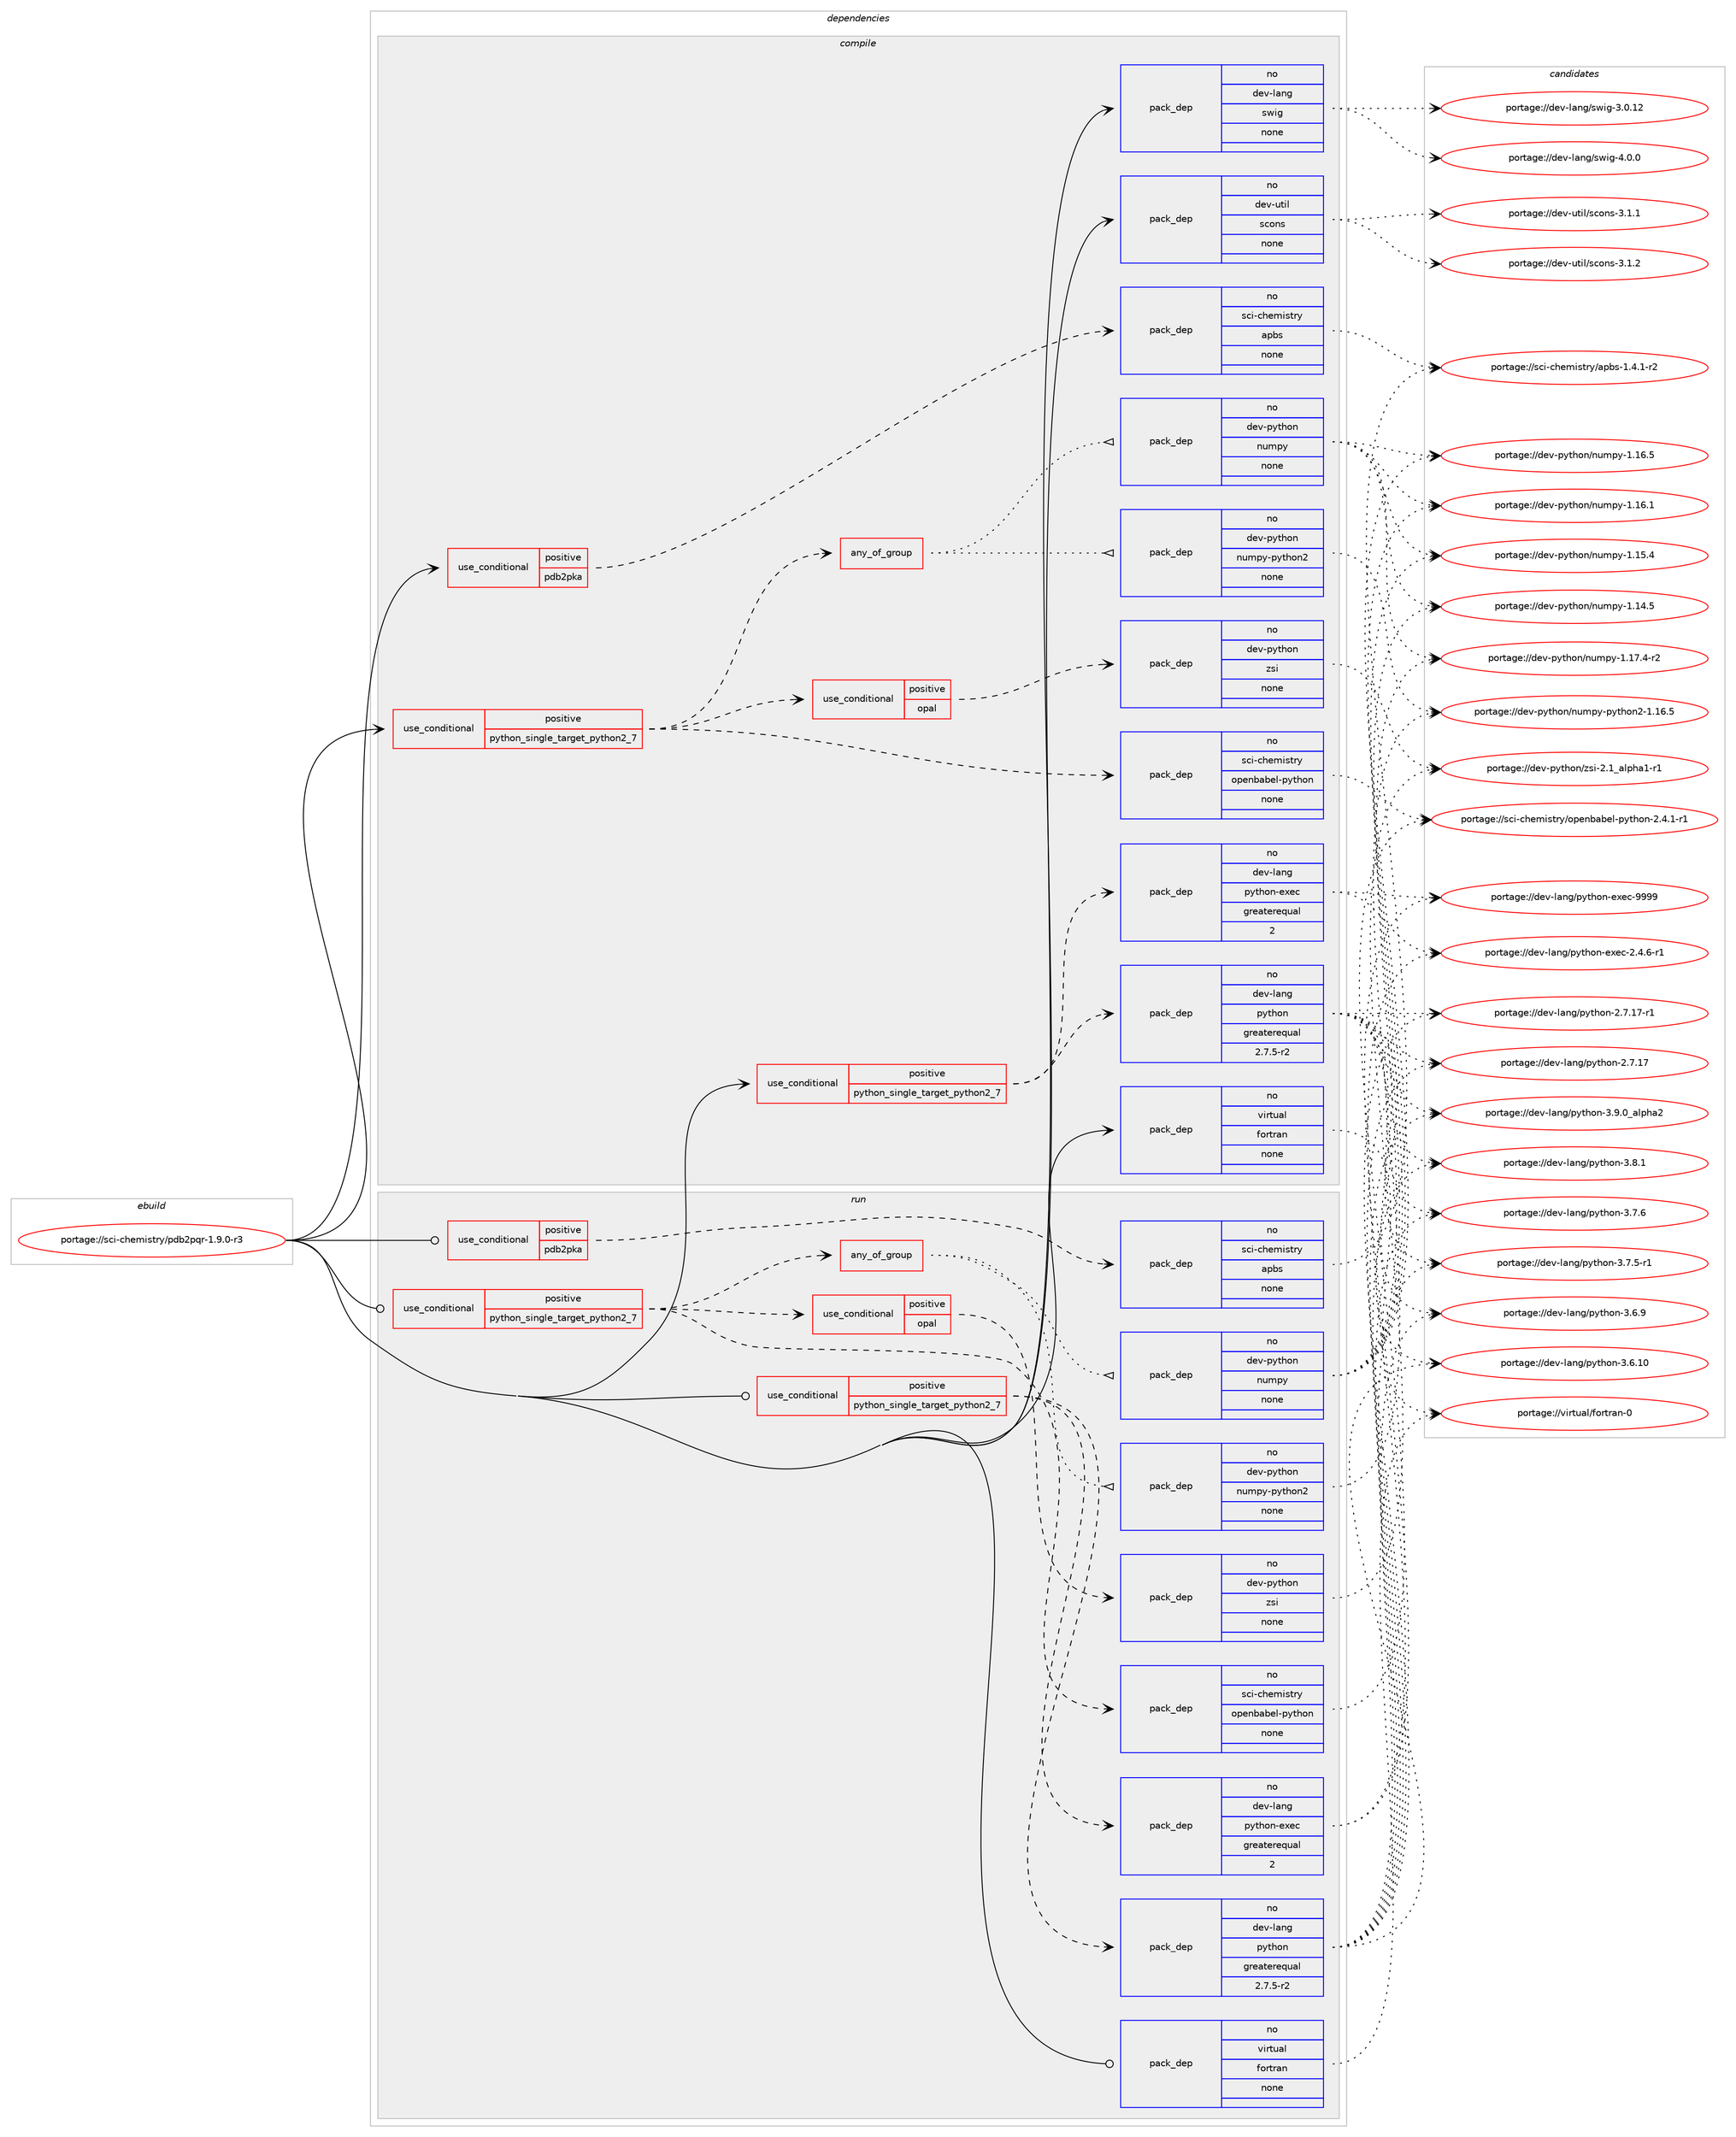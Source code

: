 digraph prolog {

# *************
# Graph options
# *************

newrank=true;
concentrate=true;
compound=true;
graph [rankdir=LR,fontname=Helvetica,fontsize=10,ranksep=1.5];#, ranksep=2.5, nodesep=0.2];
edge  [arrowhead=vee];
node  [fontname=Helvetica,fontsize=10];

# **********
# The ebuild
# **********

subgraph cluster_leftcol {
color=gray;
rank=same;
label=<<i>ebuild</i>>;
id [label="portage://sci-chemistry/pdb2pqr-1.9.0-r3", color=red, width=4, href="../sci-chemistry/pdb2pqr-1.9.0-r3.svg"];
}

# ****************
# The dependencies
# ****************

subgraph cluster_midcol {
color=gray;
label=<<i>dependencies</i>>;
subgraph cluster_compile {
fillcolor="#eeeeee";
style=filled;
label=<<i>compile</i>>;
subgraph cond17552 {
dependency88630 [label=<<TABLE BORDER="0" CELLBORDER="1" CELLSPACING="0" CELLPADDING="4"><TR><TD ROWSPAN="3" CELLPADDING="10">use_conditional</TD></TR><TR><TD>positive</TD></TR><TR><TD>pdb2pka</TD></TR></TABLE>>, shape=none, color=red];
subgraph pack69500 {
dependency88631 [label=<<TABLE BORDER="0" CELLBORDER="1" CELLSPACING="0" CELLPADDING="4" WIDTH="220"><TR><TD ROWSPAN="6" CELLPADDING="30">pack_dep</TD></TR><TR><TD WIDTH="110">no</TD></TR><TR><TD>sci-chemistry</TD></TR><TR><TD>apbs</TD></TR><TR><TD>none</TD></TR><TR><TD></TD></TR></TABLE>>, shape=none, color=blue];
}
dependency88630:e -> dependency88631:w [weight=20,style="dashed",arrowhead="vee"];
}
id:e -> dependency88630:w [weight=20,style="solid",arrowhead="vee"];
subgraph cond17553 {
dependency88632 [label=<<TABLE BORDER="0" CELLBORDER="1" CELLSPACING="0" CELLPADDING="4"><TR><TD ROWSPAN="3" CELLPADDING="10">use_conditional</TD></TR><TR><TD>positive</TD></TR><TR><TD>python_single_target_python2_7</TD></TR></TABLE>>, shape=none, color=red];
subgraph any1505 {
dependency88633 [label=<<TABLE BORDER="0" CELLBORDER="1" CELLSPACING="0" CELLPADDING="4"><TR><TD CELLPADDING="10">any_of_group</TD></TR></TABLE>>, shape=none, color=red];subgraph pack69501 {
dependency88634 [label=<<TABLE BORDER="0" CELLBORDER="1" CELLSPACING="0" CELLPADDING="4" WIDTH="220"><TR><TD ROWSPAN="6" CELLPADDING="30">pack_dep</TD></TR><TR><TD WIDTH="110">no</TD></TR><TR><TD>dev-python</TD></TR><TR><TD>numpy-python2</TD></TR><TR><TD>none</TD></TR><TR><TD></TD></TR></TABLE>>, shape=none, color=blue];
}
dependency88633:e -> dependency88634:w [weight=20,style="dotted",arrowhead="oinv"];
subgraph pack69502 {
dependency88635 [label=<<TABLE BORDER="0" CELLBORDER="1" CELLSPACING="0" CELLPADDING="4" WIDTH="220"><TR><TD ROWSPAN="6" CELLPADDING="30">pack_dep</TD></TR><TR><TD WIDTH="110">no</TD></TR><TR><TD>dev-python</TD></TR><TR><TD>numpy</TD></TR><TR><TD>none</TD></TR><TR><TD></TD></TR></TABLE>>, shape=none, color=blue];
}
dependency88633:e -> dependency88635:w [weight=20,style="dotted",arrowhead="oinv"];
}
dependency88632:e -> dependency88633:w [weight=20,style="dashed",arrowhead="vee"];
subgraph pack69503 {
dependency88636 [label=<<TABLE BORDER="0" CELLBORDER="1" CELLSPACING="0" CELLPADDING="4" WIDTH="220"><TR><TD ROWSPAN="6" CELLPADDING="30">pack_dep</TD></TR><TR><TD WIDTH="110">no</TD></TR><TR><TD>sci-chemistry</TD></TR><TR><TD>openbabel-python</TD></TR><TR><TD>none</TD></TR><TR><TD></TD></TR></TABLE>>, shape=none, color=blue];
}
dependency88632:e -> dependency88636:w [weight=20,style="dashed",arrowhead="vee"];
subgraph cond17554 {
dependency88637 [label=<<TABLE BORDER="0" CELLBORDER="1" CELLSPACING="0" CELLPADDING="4"><TR><TD ROWSPAN="3" CELLPADDING="10">use_conditional</TD></TR><TR><TD>positive</TD></TR><TR><TD>opal</TD></TR></TABLE>>, shape=none, color=red];
subgraph pack69504 {
dependency88638 [label=<<TABLE BORDER="0" CELLBORDER="1" CELLSPACING="0" CELLPADDING="4" WIDTH="220"><TR><TD ROWSPAN="6" CELLPADDING="30">pack_dep</TD></TR><TR><TD WIDTH="110">no</TD></TR><TR><TD>dev-python</TD></TR><TR><TD>zsi</TD></TR><TR><TD>none</TD></TR><TR><TD></TD></TR></TABLE>>, shape=none, color=blue];
}
dependency88637:e -> dependency88638:w [weight=20,style="dashed",arrowhead="vee"];
}
dependency88632:e -> dependency88637:w [weight=20,style="dashed",arrowhead="vee"];
}
id:e -> dependency88632:w [weight=20,style="solid",arrowhead="vee"];
subgraph cond17555 {
dependency88639 [label=<<TABLE BORDER="0" CELLBORDER="1" CELLSPACING="0" CELLPADDING="4"><TR><TD ROWSPAN="3" CELLPADDING="10">use_conditional</TD></TR><TR><TD>positive</TD></TR><TR><TD>python_single_target_python2_7</TD></TR></TABLE>>, shape=none, color=red];
subgraph pack69505 {
dependency88640 [label=<<TABLE BORDER="0" CELLBORDER="1" CELLSPACING="0" CELLPADDING="4" WIDTH="220"><TR><TD ROWSPAN="6" CELLPADDING="30">pack_dep</TD></TR><TR><TD WIDTH="110">no</TD></TR><TR><TD>dev-lang</TD></TR><TR><TD>python</TD></TR><TR><TD>greaterequal</TD></TR><TR><TD>2.7.5-r2</TD></TR></TABLE>>, shape=none, color=blue];
}
dependency88639:e -> dependency88640:w [weight=20,style="dashed",arrowhead="vee"];
subgraph pack69506 {
dependency88641 [label=<<TABLE BORDER="0" CELLBORDER="1" CELLSPACING="0" CELLPADDING="4" WIDTH="220"><TR><TD ROWSPAN="6" CELLPADDING="30">pack_dep</TD></TR><TR><TD WIDTH="110">no</TD></TR><TR><TD>dev-lang</TD></TR><TR><TD>python-exec</TD></TR><TR><TD>greaterequal</TD></TR><TR><TD>2</TD></TR></TABLE>>, shape=none, color=blue];
}
dependency88639:e -> dependency88641:w [weight=20,style="dashed",arrowhead="vee"];
}
id:e -> dependency88639:w [weight=20,style="solid",arrowhead="vee"];
subgraph pack69507 {
dependency88642 [label=<<TABLE BORDER="0" CELLBORDER="1" CELLSPACING="0" CELLPADDING="4" WIDTH="220"><TR><TD ROWSPAN="6" CELLPADDING="30">pack_dep</TD></TR><TR><TD WIDTH="110">no</TD></TR><TR><TD>dev-lang</TD></TR><TR><TD>swig</TD></TR><TR><TD>none</TD></TR><TR><TD></TD></TR></TABLE>>, shape=none, color=blue];
}
id:e -> dependency88642:w [weight=20,style="solid",arrowhead="vee"];
subgraph pack69508 {
dependency88643 [label=<<TABLE BORDER="0" CELLBORDER="1" CELLSPACING="0" CELLPADDING="4" WIDTH="220"><TR><TD ROWSPAN="6" CELLPADDING="30">pack_dep</TD></TR><TR><TD WIDTH="110">no</TD></TR><TR><TD>dev-util</TD></TR><TR><TD>scons</TD></TR><TR><TD>none</TD></TR><TR><TD></TD></TR></TABLE>>, shape=none, color=blue];
}
id:e -> dependency88643:w [weight=20,style="solid",arrowhead="vee"];
subgraph pack69509 {
dependency88644 [label=<<TABLE BORDER="0" CELLBORDER="1" CELLSPACING="0" CELLPADDING="4" WIDTH="220"><TR><TD ROWSPAN="6" CELLPADDING="30">pack_dep</TD></TR><TR><TD WIDTH="110">no</TD></TR><TR><TD>virtual</TD></TR><TR><TD>fortran</TD></TR><TR><TD>none</TD></TR><TR><TD></TD></TR></TABLE>>, shape=none, color=blue];
}
id:e -> dependency88644:w [weight=20,style="solid",arrowhead="vee"];
}
subgraph cluster_compileandrun {
fillcolor="#eeeeee";
style=filled;
label=<<i>compile and run</i>>;
}
subgraph cluster_run {
fillcolor="#eeeeee";
style=filled;
label=<<i>run</i>>;
subgraph cond17556 {
dependency88645 [label=<<TABLE BORDER="0" CELLBORDER="1" CELLSPACING="0" CELLPADDING="4"><TR><TD ROWSPAN="3" CELLPADDING="10">use_conditional</TD></TR><TR><TD>positive</TD></TR><TR><TD>pdb2pka</TD></TR></TABLE>>, shape=none, color=red];
subgraph pack69510 {
dependency88646 [label=<<TABLE BORDER="0" CELLBORDER="1" CELLSPACING="0" CELLPADDING="4" WIDTH="220"><TR><TD ROWSPAN="6" CELLPADDING="30">pack_dep</TD></TR><TR><TD WIDTH="110">no</TD></TR><TR><TD>sci-chemistry</TD></TR><TR><TD>apbs</TD></TR><TR><TD>none</TD></TR><TR><TD></TD></TR></TABLE>>, shape=none, color=blue];
}
dependency88645:e -> dependency88646:w [weight=20,style="dashed",arrowhead="vee"];
}
id:e -> dependency88645:w [weight=20,style="solid",arrowhead="odot"];
subgraph cond17557 {
dependency88647 [label=<<TABLE BORDER="0" CELLBORDER="1" CELLSPACING="0" CELLPADDING="4"><TR><TD ROWSPAN="3" CELLPADDING="10">use_conditional</TD></TR><TR><TD>positive</TD></TR><TR><TD>python_single_target_python2_7</TD></TR></TABLE>>, shape=none, color=red];
subgraph any1506 {
dependency88648 [label=<<TABLE BORDER="0" CELLBORDER="1" CELLSPACING="0" CELLPADDING="4"><TR><TD CELLPADDING="10">any_of_group</TD></TR></TABLE>>, shape=none, color=red];subgraph pack69511 {
dependency88649 [label=<<TABLE BORDER="0" CELLBORDER="1" CELLSPACING="0" CELLPADDING="4" WIDTH="220"><TR><TD ROWSPAN="6" CELLPADDING="30">pack_dep</TD></TR><TR><TD WIDTH="110">no</TD></TR><TR><TD>dev-python</TD></TR><TR><TD>numpy-python2</TD></TR><TR><TD>none</TD></TR><TR><TD></TD></TR></TABLE>>, shape=none, color=blue];
}
dependency88648:e -> dependency88649:w [weight=20,style="dotted",arrowhead="oinv"];
subgraph pack69512 {
dependency88650 [label=<<TABLE BORDER="0" CELLBORDER="1" CELLSPACING="0" CELLPADDING="4" WIDTH="220"><TR><TD ROWSPAN="6" CELLPADDING="30">pack_dep</TD></TR><TR><TD WIDTH="110">no</TD></TR><TR><TD>dev-python</TD></TR><TR><TD>numpy</TD></TR><TR><TD>none</TD></TR><TR><TD></TD></TR></TABLE>>, shape=none, color=blue];
}
dependency88648:e -> dependency88650:w [weight=20,style="dotted",arrowhead="oinv"];
}
dependency88647:e -> dependency88648:w [weight=20,style="dashed",arrowhead="vee"];
subgraph pack69513 {
dependency88651 [label=<<TABLE BORDER="0" CELLBORDER="1" CELLSPACING="0" CELLPADDING="4" WIDTH="220"><TR><TD ROWSPAN="6" CELLPADDING="30">pack_dep</TD></TR><TR><TD WIDTH="110">no</TD></TR><TR><TD>sci-chemistry</TD></TR><TR><TD>openbabel-python</TD></TR><TR><TD>none</TD></TR><TR><TD></TD></TR></TABLE>>, shape=none, color=blue];
}
dependency88647:e -> dependency88651:w [weight=20,style="dashed",arrowhead="vee"];
subgraph cond17558 {
dependency88652 [label=<<TABLE BORDER="0" CELLBORDER="1" CELLSPACING="0" CELLPADDING="4"><TR><TD ROWSPAN="3" CELLPADDING="10">use_conditional</TD></TR><TR><TD>positive</TD></TR><TR><TD>opal</TD></TR></TABLE>>, shape=none, color=red];
subgraph pack69514 {
dependency88653 [label=<<TABLE BORDER="0" CELLBORDER="1" CELLSPACING="0" CELLPADDING="4" WIDTH="220"><TR><TD ROWSPAN="6" CELLPADDING="30">pack_dep</TD></TR><TR><TD WIDTH="110">no</TD></TR><TR><TD>dev-python</TD></TR><TR><TD>zsi</TD></TR><TR><TD>none</TD></TR><TR><TD></TD></TR></TABLE>>, shape=none, color=blue];
}
dependency88652:e -> dependency88653:w [weight=20,style="dashed",arrowhead="vee"];
}
dependency88647:e -> dependency88652:w [weight=20,style="dashed",arrowhead="vee"];
}
id:e -> dependency88647:w [weight=20,style="solid",arrowhead="odot"];
subgraph cond17559 {
dependency88654 [label=<<TABLE BORDER="0" CELLBORDER="1" CELLSPACING="0" CELLPADDING="4"><TR><TD ROWSPAN="3" CELLPADDING="10">use_conditional</TD></TR><TR><TD>positive</TD></TR><TR><TD>python_single_target_python2_7</TD></TR></TABLE>>, shape=none, color=red];
subgraph pack69515 {
dependency88655 [label=<<TABLE BORDER="0" CELLBORDER="1" CELLSPACING="0" CELLPADDING="4" WIDTH="220"><TR><TD ROWSPAN="6" CELLPADDING="30">pack_dep</TD></TR><TR><TD WIDTH="110">no</TD></TR><TR><TD>dev-lang</TD></TR><TR><TD>python</TD></TR><TR><TD>greaterequal</TD></TR><TR><TD>2.7.5-r2</TD></TR></TABLE>>, shape=none, color=blue];
}
dependency88654:e -> dependency88655:w [weight=20,style="dashed",arrowhead="vee"];
subgraph pack69516 {
dependency88656 [label=<<TABLE BORDER="0" CELLBORDER="1" CELLSPACING="0" CELLPADDING="4" WIDTH="220"><TR><TD ROWSPAN="6" CELLPADDING="30">pack_dep</TD></TR><TR><TD WIDTH="110">no</TD></TR><TR><TD>dev-lang</TD></TR><TR><TD>python-exec</TD></TR><TR><TD>greaterequal</TD></TR><TR><TD>2</TD></TR></TABLE>>, shape=none, color=blue];
}
dependency88654:e -> dependency88656:w [weight=20,style="dashed",arrowhead="vee"];
}
id:e -> dependency88654:w [weight=20,style="solid",arrowhead="odot"];
subgraph pack69517 {
dependency88657 [label=<<TABLE BORDER="0" CELLBORDER="1" CELLSPACING="0" CELLPADDING="4" WIDTH="220"><TR><TD ROWSPAN="6" CELLPADDING="30">pack_dep</TD></TR><TR><TD WIDTH="110">no</TD></TR><TR><TD>virtual</TD></TR><TR><TD>fortran</TD></TR><TR><TD>none</TD></TR><TR><TD></TD></TR></TABLE>>, shape=none, color=blue];
}
id:e -> dependency88657:w [weight=20,style="solid",arrowhead="odot"];
}
}

# **************
# The candidates
# **************

subgraph cluster_choices {
rank=same;
color=gray;
label=<<i>candidates</i>>;

subgraph choice69500 {
color=black;
nodesep=1;
choice1159910545991041011091051151161141214797112981154549465246494511450 [label="portage://sci-chemistry/apbs-1.4.1-r2", color=red, width=4,href="../sci-chemistry/apbs-1.4.1-r2.svg"];
dependency88631:e -> choice1159910545991041011091051151161141214797112981154549465246494511450:w [style=dotted,weight="100"];
}
subgraph choice69501 {
color=black;
nodesep=1;
choice1001011184511212111610411111047110117109112121451121211161041111105045494649544653 [label="portage://dev-python/numpy-python2-1.16.5", color=red, width=4,href="../dev-python/numpy-python2-1.16.5.svg"];
dependency88634:e -> choice1001011184511212111610411111047110117109112121451121211161041111105045494649544653:w [style=dotted,weight="100"];
}
subgraph choice69502 {
color=black;
nodesep=1;
choice1001011184511212111610411111047110117109112121454946495546524511450 [label="portage://dev-python/numpy-1.17.4-r2", color=red, width=4,href="../dev-python/numpy-1.17.4-r2.svg"];
choice100101118451121211161041111104711011710911212145494649544653 [label="portage://dev-python/numpy-1.16.5", color=red, width=4,href="../dev-python/numpy-1.16.5.svg"];
choice100101118451121211161041111104711011710911212145494649544649 [label="portage://dev-python/numpy-1.16.1", color=red, width=4,href="../dev-python/numpy-1.16.1.svg"];
choice100101118451121211161041111104711011710911212145494649534652 [label="portage://dev-python/numpy-1.15.4", color=red, width=4,href="../dev-python/numpy-1.15.4.svg"];
choice100101118451121211161041111104711011710911212145494649524653 [label="portage://dev-python/numpy-1.14.5", color=red, width=4,href="../dev-python/numpy-1.14.5.svg"];
dependency88635:e -> choice1001011184511212111610411111047110117109112121454946495546524511450:w [style=dotted,weight="100"];
dependency88635:e -> choice100101118451121211161041111104711011710911212145494649544653:w [style=dotted,weight="100"];
dependency88635:e -> choice100101118451121211161041111104711011710911212145494649544649:w [style=dotted,weight="100"];
dependency88635:e -> choice100101118451121211161041111104711011710911212145494649534652:w [style=dotted,weight="100"];
dependency88635:e -> choice100101118451121211161041111104711011710911212145494649524653:w [style=dotted,weight="100"];
}
subgraph choice69503 {
color=black;
nodesep=1;
choice11599105459910410110910511511611412147111112101110989798101108451121211161041111104550465246494511449 [label="portage://sci-chemistry/openbabel-python-2.4.1-r1", color=red, width=4,href="../sci-chemistry/openbabel-python-2.4.1-r1.svg"];
dependency88636:e -> choice11599105459910410110910511511611412147111112101110989798101108451121211161041111104550465246494511449:w [style=dotted,weight="100"];
}
subgraph choice69504 {
color=black;
nodesep=1;
choice100101118451121211161041111104712211510545504649959710811210497494511449 [label="portage://dev-python/zsi-2.1_alpha1-r1", color=red, width=4,href="../dev-python/zsi-2.1_alpha1-r1.svg"];
dependency88638:e -> choice100101118451121211161041111104712211510545504649959710811210497494511449:w [style=dotted,weight="100"];
}
subgraph choice69505 {
color=black;
nodesep=1;
choice10010111845108971101034711212111610411111045514657464895971081121049750 [label="portage://dev-lang/python-3.9.0_alpha2", color=red, width=4,href="../dev-lang/python-3.9.0_alpha2.svg"];
choice100101118451089711010347112121116104111110455146564649 [label="portage://dev-lang/python-3.8.1", color=red, width=4,href="../dev-lang/python-3.8.1.svg"];
choice100101118451089711010347112121116104111110455146554654 [label="portage://dev-lang/python-3.7.6", color=red, width=4,href="../dev-lang/python-3.7.6.svg"];
choice1001011184510897110103471121211161041111104551465546534511449 [label="portage://dev-lang/python-3.7.5-r1", color=red, width=4,href="../dev-lang/python-3.7.5-r1.svg"];
choice100101118451089711010347112121116104111110455146544657 [label="portage://dev-lang/python-3.6.9", color=red, width=4,href="../dev-lang/python-3.6.9.svg"];
choice10010111845108971101034711212111610411111045514654464948 [label="portage://dev-lang/python-3.6.10", color=red, width=4,href="../dev-lang/python-3.6.10.svg"];
choice100101118451089711010347112121116104111110455046554649554511449 [label="portage://dev-lang/python-2.7.17-r1", color=red, width=4,href="../dev-lang/python-2.7.17-r1.svg"];
choice10010111845108971101034711212111610411111045504655464955 [label="portage://dev-lang/python-2.7.17", color=red, width=4,href="../dev-lang/python-2.7.17.svg"];
dependency88640:e -> choice10010111845108971101034711212111610411111045514657464895971081121049750:w [style=dotted,weight="100"];
dependency88640:e -> choice100101118451089711010347112121116104111110455146564649:w [style=dotted,weight="100"];
dependency88640:e -> choice100101118451089711010347112121116104111110455146554654:w [style=dotted,weight="100"];
dependency88640:e -> choice1001011184510897110103471121211161041111104551465546534511449:w [style=dotted,weight="100"];
dependency88640:e -> choice100101118451089711010347112121116104111110455146544657:w [style=dotted,weight="100"];
dependency88640:e -> choice10010111845108971101034711212111610411111045514654464948:w [style=dotted,weight="100"];
dependency88640:e -> choice100101118451089711010347112121116104111110455046554649554511449:w [style=dotted,weight="100"];
dependency88640:e -> choice10010111845108971101034711212111610411111045504655464955:w [style=dotted,weight="100"];
}
subgraph choice69506 {
color=black;
nodesep=1;
choice10010111845108971101034711212111610411111045101120101994557575757 [label="portage://dev-lang/python-exec-9999", color=red, width=4,href="../dev-lang/python-exec-9999.svg"];
choice10010111845108971101034711212111610411111045101120101994550465246544511449 [label="portage://dev-lang/python-exec-2.4.6-r1", color=red, width=4,href="../dev-lang/python-exec-2.4.6-r1.svg"];
dependency88641:e -> choice10010111845108971101034711212111610411111045101120101994557575757:w [style=dotted,weight="100"];
dependency88641:e -> choice10010111845108971101034711212111610411111045101120101994550465246544511449:w [style=dotted,weight="100"];
}
subgraph choice69507 {
color=black;
nodesep=1;
choice100101118451089711010347115119105103455246484648 [label="portage://dev-lang/swig-4.0.0", color=red, width=4,href="../dev-lang/swig-4.0.0.svg"];
choice10010111845108971101034711511910510345514648464950 [label="portage://dev-lang/swig-3.0.12", color=red, width=4,href="../dev-lang/swig-3.0.12.svg"];
dependency88642:e -> choice100101118451089711010347115119105103455246484648:w [style=dotted,weight="100"];
dependency88642:e -> choice10010111845108971101034711511910510345514648464950:w [style=dotted,weight="100"];
}
subgraph choice69508 {
color=black;
nodesep=1;
choice100101118451171161051084711599111110115455146494650 [label="portage://dev-util/scons-3.1.2", color=red, width=4,href="../dev-util/scons-3.1.2.svg"];
choice100101118451171161051084711599111110115455146494649 [label="portage://dev-util/scons-3.1.1", color=red, width=4,href="../dev-util/scons-3.1.1.svg"];
dependency88643:e -> choice100101118451171161051084711599111110115455146494650:w [style=dotted,weight="100"];
dependency88643:e -> choice100101118451171161051084711599111110115455146494649:w [style=dotted,weight="100"];
}
subgraph choice69509 {
color=black;
nodesep=1;
choice1181051141161179710847102111114116114971104548 [label="portage://virtual/fortran-0", color=red, width=4,href="../virtual/fortran-0.svg"];
dependency88644:e -> choice1181051141161179710847102111114116114971104548:w [style=dotted,weight="100"];
}
subgraph choice69510 {
color=black;
nodesep=1;
choice1159910545991041011091051151161141214797112981154549465246494511450 [label="portage://sci-chemistry/apbs-1.4.1-r2", color=red, width=4,href="../sci-chemistry/apbs-1.4.1-r2.svg"];
dependency88646:e -> choice1159910545991041011091051151161141214797112981154549465246494511450:w [style=dotted,weight="100"];
}
subgraph choice69511 {
color=black;
nodesep=1;
choice1001011184511212111610411111047110117109112121451121211161041111105045494649544653 [label="portage://dev-python/numpy-python2-1.16.5", color=red, width=4,href="../dev-python/numpy-python2-1.16.5.svg"];
dependency88649:e -> choice1001011184511212111610411111047110117109112121451121211161041111105045494649544653:w [style=dotted,weight="100"];
}
subgraph choice69512 {
color=black;
nodesep=1;
choice1001011184511212111610411111047110117109112121454946495546524511450 [label="portage://dev-python/numpy-1.17.4-r2", color=red, width=4,href="../dev-python/numpy-1.17.4-r2.svg"];
choice100101118451121211161041111104711011710911212145494649544653 [label="portage://dev-python/numpy-1.16.5", color=red, width=4,href="../dev-python/numpy-1.16.5.svg"];
choice100101118451121211161041111104711011710911212145494649544649 [label="portage://dev-python/numpy-1.16.1", color=red, width=4,href="../dev-python/numpy-1.16.1.svg"];
choice100101118451121211161041111104711011710911212145494649534652 [label="portage://dev-python/numpy-1.15.4", color=red, width=4,href="../dev-python/numpy-1.15.4.svg"];
choice100101118451121211161041111104711011710911212145494649524653 [label="portage://dev-python/numpy-1.14.5", color=red, width=4,href="../dev-python/numpy-1.14.5.svg"];
dependency88650:e -> choice1001011184511212111610411111047110117109112121454946495546524511450:w [style=dotted,weight="100"];
dependency88650:e -> choice100101118451121211161041111104711011710911212145494649544653:w [style=dotted,weight="100"];
dependency88650:e -> choice100101118451121211161041111104711011710911212145494649544649:w [style=dotted,weight="100"];
dependency88650:e -> choice100101118451121211161041111104711011710911212145494649534652:w [style=dotted,weight="100"];
dependency88650:e -> choice100101118451121211161041111104711011710911212145494649524653:w [style=dotted,weight="100"];
}
subgraph choice69513 {
color=black;
nodesep=1;
choice11599105459910410110910511511611412147111112101110989798101108451121211161041111104550465246494511449 [label="portage://sci-chemistry/openbabel-python-2.4.1-r1", color=red, width=4,href="../sci-chemistry/openbabel-python-2.4.1-r1.svg"];
dependency88651:e -> choice11599105459910410110910511511611412147111112101110989798101108451121211161041111104550465246494511449:w [style=dotted,weight="100"];
}
subgraph choice69514 {
color=black;
nodesep=1;
choice100101118451121211161041111104712211510545504649959710811210497494511449 [label="portage://dev-python/zsi-2.1_alpha1-r1", color=red, width=4,href="../dev-python/zsi-2.1_alpha1-r1.svg"];
dependency88653:e -> choice100101118451121211161041111104712211510545504649959710811210497494511449:w [style=dotted,weight="100"];
}
subgraph choice69515 {
color=black;
nodesep=1;
choice10010111845108971101034711212111610411111045514657464895971081121049750 [label="portage://dev-lang/python-3.9.0_alpha2", color=red, width=4,href="../dev-lang/python-3.9.0_alpha2.svg"];
choice100101118451089711010347112121116104111110455146564649 [label="portage://dev-lang/python-3.8.1", color=red, width=4,href="../dev-lang/python-3.8.1.svg"];
choice100101118451089711010347112121116104111110455146554654 [label="portage://dev-lang/python-3.7.6", color=red, width=4,href="../dev-lang/python-3.7.6.svg"];
choice1001011184510897110103471121211161041111104551465546534511449 [label="portage://dev-lang/python-3.7.5-r1", color=red, width=4,href="../dev-lang/python-3.7.5-r1.svg"];
choice100101118451089711010347112121116104111110455146544657 [label="portage://dev-lang/python-3.6.9", color=red, width=4,href="../dev-lang/python-3.6.9.svg"];
choice10010111845108971101034711212111610411111045514654464948 [label="portage://dev-lang/python-3.6.10", color=red, width=4,href="../dev-lang/python-3.6.10.svg"];
choice100101118451089711010347112121116104111110455046554649554511449 [label="portage://dev-lang/python-2.7.17-r1", color=red, width=4,href="../dev-lang/python-2.7.17-r1.svg"];
choice10010111845108971101034711212111610411111045504655464955 [label="portage://dev-lang/python-2.7.17", color=red, width=4,href="../dev-lang/python-2.7.17.svg"];
dependency88655:e -> choice10010111845108971101034711212111610411111045514657464895971081121049750:w [style=dotted,weight="100"];
dependency88655:e -> choice100101118451089711010347112121116104111110455146564649:w [style=dotted,weight="100"];
dependency88655:e -> choice100101118451089711010347112121116104111110455146554654:w [style=dotted,weight="100"];
dependency88655:e -> choice1001011184510897110103471121211161041111104551465546534511449:w [style=dotted,weight="100"];
dependency88655:e -> choice100101118451089711010347112121116104111110455146544657:w [style=dotted,weight="100"];
dependency88655:e -> choice10010111845108971101034711212111610411111045514654464948:w [style=dotted,weight="100"];
dependency88655:e -> choice100101118451089711010347112121116104111110455046554649554511449:w [style=dotted,weight="100"];
dependency88655:e -> choice10010111845108971101034711212111610411111045504655464955:w [style=dotted,weight="100"];
}
subgraph choice69516 {
color=black;
nodesep=1;
choice10010111845108971101034711212111610411111045101120101994557575757 [label="portage://dev-lang/python-exec-9999", color=red, width=4,href="../dev-lang/python-exec-9999.svg"];
choice10010111845108971101034711212111610411111045101120101994550465246544511449 [label="portage://dev-lang/python-exec-2.4.6-r1", color=red, width=4,href="../dev-lang/python-exec-2.4.6-r1.svg"];
dependency88656:e -> choice10010111845108971101034711212111610411111045101120101994557575757:w [style=dotted,weight="100"];
dependency88656:e -> choice10010111845108971101034711212111610411111045101120101994550465246544511449:w [style=dotted,weight="100"];
}
subgraph choice69517 {
color=black;
nodesep=1;
choice1181051141161179710847102111114116114971104548 [label="portage://virtual/fortran-0", color=red, width=4,href="../virtual/fortran-0.svg"];
dependency88657:e -> choice1181051141161179710847102111114116114971104548:w [style=dotted,weight="100"];
}
}

}
